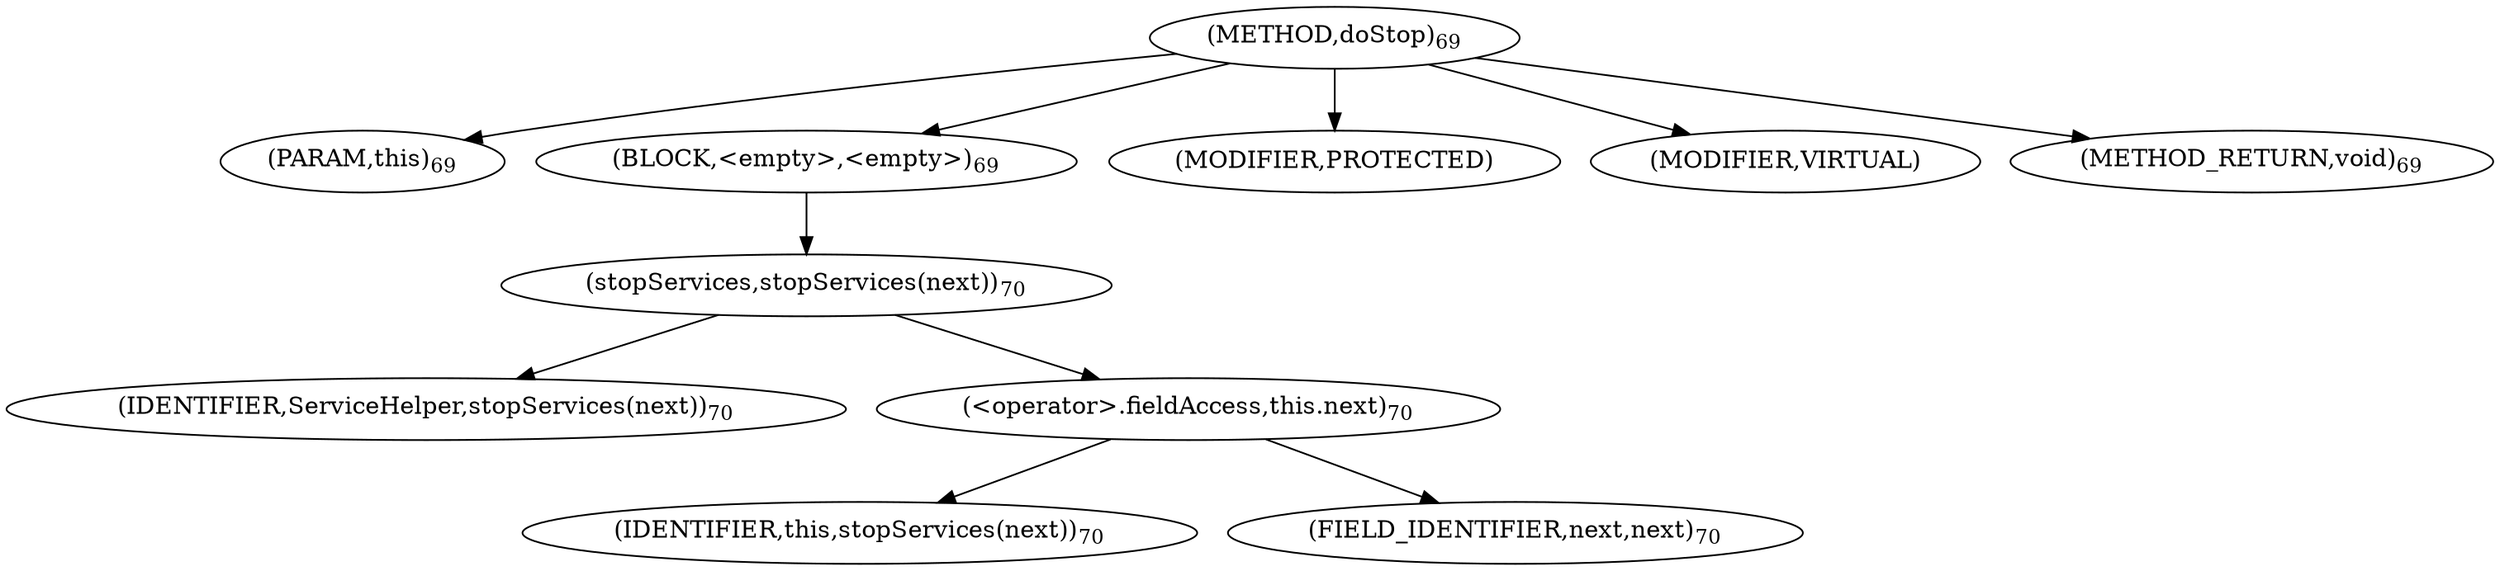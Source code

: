 digraph "doStop" {  
"109" [label = <(METHOD,doStop)<SUB>69</SUB>> ]
"110" [label = <(PARAM,this)<SUB>69</SUB>> ]
"111" [label = <(BLOCK,&lt;empty&gt;,&lt;empty&gt;)<SUB>69</SUB>> ]
"112" [label = <(stopServices,stopServices(next))<SUB>70</SUB>> ]
"113" [label = <(IDENTIFIER,ServiceHelper,stopServices(next))<SUB>70</SUB>> ]
"114" [label = <(&lt;operator&gt;.fieldAccess,this.next)<SUB>70</SUB>> ]
"115" [label = <(IDENTIFIER,this,stopServices(next))<SUB>70</SUB>> ]
"116" [label = <(FIELD_IDENTIFIER,next,next)<SUB>70</SUB>> ]
"117" [label = <(MODIFIER,PROTECTED)> ]
"118" [label = <(MODIFIER,VIRTUAL)> ]
"119" [label = <(METHOD_RETURN,void)<SUB>69</SUB>> ]
  "109" -> "110" 
  "109" -> "111" 
  "109" -> "117" 
  "109" -> "118" 
  "109" -> "119" 
  "111" -> "112" 
  "112" -> "113" 
  "112" -> "114" 
  "114" -> "115" 
  "114" -> "116" 
}
